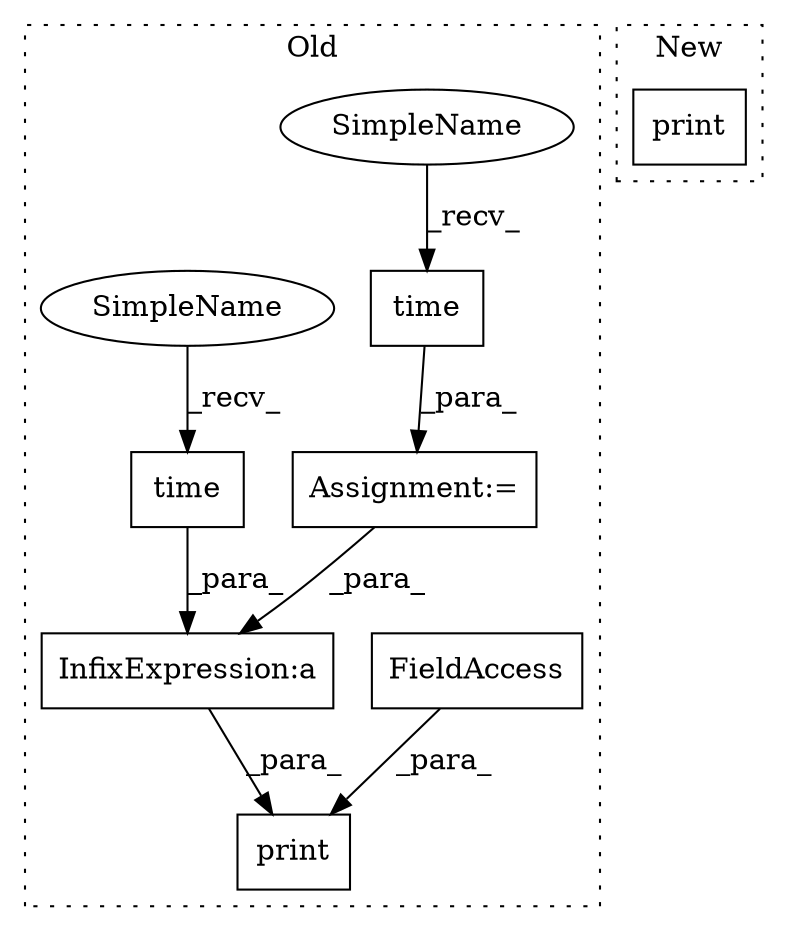 digraph G {
subgraph cluster0 {
1 [label="time" a="32" s="2498" l="6" shape="box"];
3 [label="InfixExpression:a" a="27" s="2914" l="3" shape="box"];
4 [label="print" a="32" s="2801,2931" l="6,1" shape="box"];
5 [label="Assignment:=" a="7" s="2492" l="1" shape="box"];
6 [label="time" a="32" s="2755" l="6" shape="box"];
7 [label="FieldAccess" a="22" s="2921" l="10" shape="box"];
8 [label="SimpleName" a="42" s="2493" l="4" shape="ellipse"];
9 [label="SimpleName" a="42" s="2750" l="4" shape="ellipse"];
label = "Old";
style="dotted";
}
subgraph cluster1 {
2 [label="print" a="32" s="2855,2879" l="6,1" shape="box"];
label = "New";
style="dotted";
}
1 -> 5 [label="_para_"];
3 -> 4 [label="_para_"];
5 -> 3 [label="_para_"];
6 -> 3 [label="_para_"];
7 -> 4 [label="_para_"];
8 -> 1 [label="_recv_"];
9 -> 6 [label="_recv_"];
}